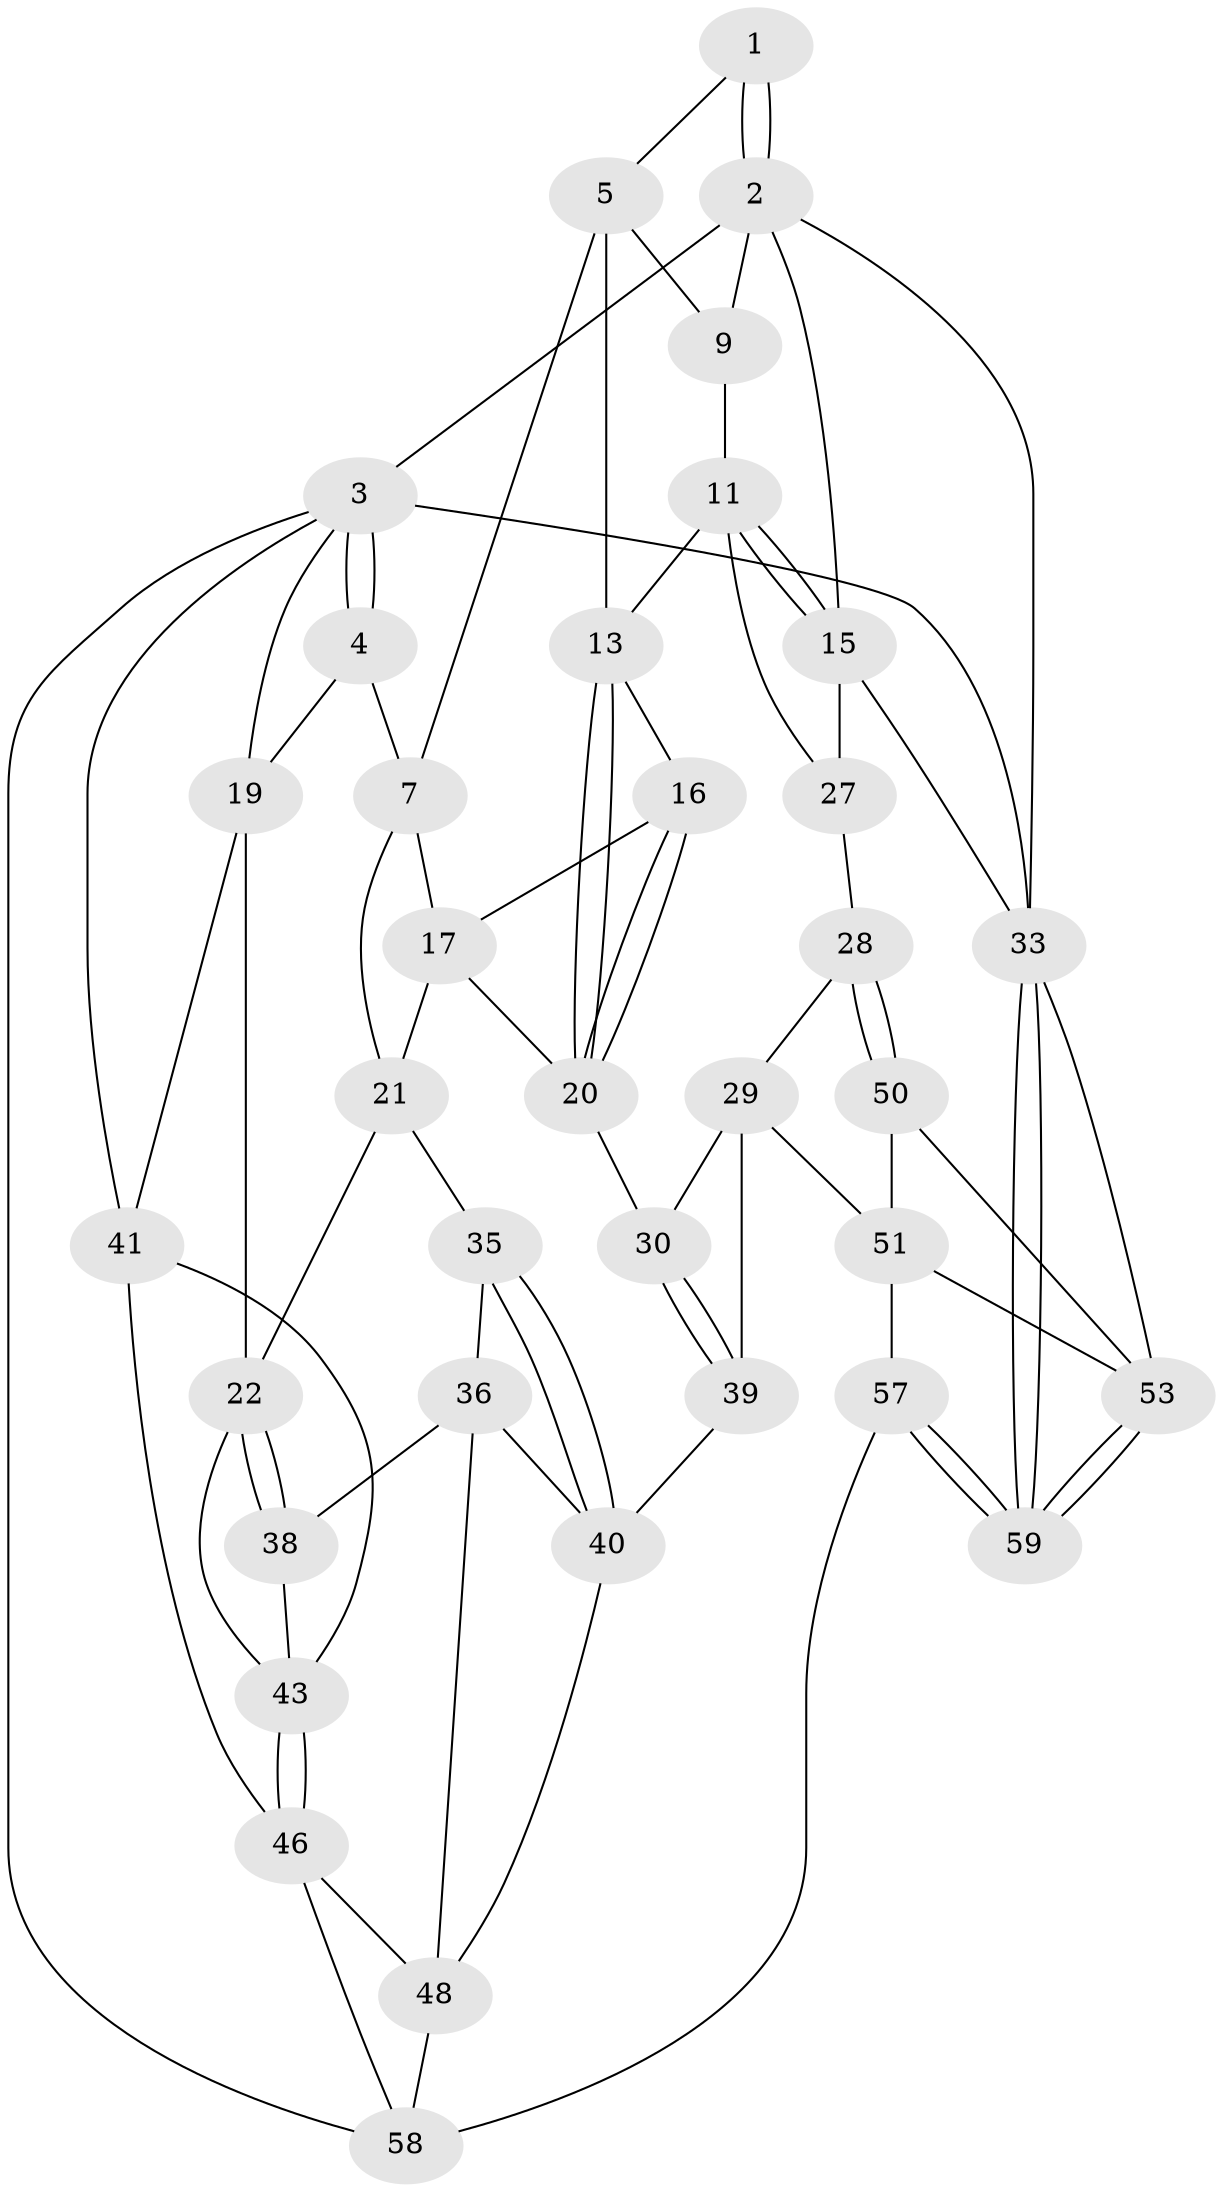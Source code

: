 // Generated by graph-tools (version 1.1) at 2025/24/03/03/25 07:24:37]
// undirected, 36 vertices, 80 edges
graph export_dot {
graph [start="1"]
  node [color=gray90,style=filled];
  1 [pos="+0.2962420219687556+0"];
  2 [pos="+1+0",super="+10"];
  3 [pos="+0+0",super="+42"];
  4 [pos="+0.1502146346355129+0",super="+8"];
  5 [pos="+0.5159609345601088+0.1863483460124664",super="+6"];
  7 [pos="+0.2845494599858245+0.4330997185029018",super="+18"];
  9 [pos="+0.5925025562482029+0.18746960492735912"];
  11 [pos="+0.6770699277761351+0.32766449917729873",super="+12"];
  13 [pos="+0.6859476599717172+0.4935932215851107",super="+14"];
  15 [pos="+1+0.11536621277504823",super="+31"];
  16 [pos="+0.4409230705689433+0.5439184854912819"];
  17 [pos="+0.4052898560417704+0.5393970228200943",super="+26"];
  19 [pos="+0+0.44441077116992045",super="+24"];
  20 [pos="+0.5463582315365473+0.6077936478236777",super="+25"];
  21 [pos="+0.27159125312606885+0.5805372847250085",super="+32"];
  22 [pos="+0.26972185440628677+0.582740160448204",super="+23"];
  27 [pos="+0.8922939911995095+0.5844720187170476"];
  28 [pos="+0.7724949523102042+0.718862599406976"];
  29 [pos="+0.7018469541054513+0.7261861683524847",super="+49"];
  30 [pos="+0.5558145940991465+0.7250428746336544"];
  33 [pos="+1+1",super="+34"];
  35 [pos="+0.390149476247072+0.7163629390797114"];
  36 [pos="+0.31821543918863865+0.809410997406997",super="+37"];
  38 [pos="+0.22532634547736444+0.7058245635070403"];
  39 [pos="+0.5123125235679584+0.8524572441032974"];
  40 [pos="+0.5042601504391966+0.8536779162782817",super="+55"];
  41 [pos="+0+0.8653145511543485",super="+45"];
  43 [pos="+0.12582338151897957+0.7407177832647612",super="+44"];
  46 [pos="+0.14668948740031704+0.9055581792142454",super="+47"];
  48 [pos="+0.22859999591886518+0.8719846398447535",super="+56"];
  50 [pos="+0.7713476038675253+0.7250870245353529"];
  51 [pos="+0.6860338865833964+0.8696303086229296",super="+52"];
  53 [pos="+0.8392044064492836+0.9746631054987724",super="+54"];
  57 [pos="+0.7029590065930035+1"];
  58 [pos="+0.3432832840455353+1",super="+60"];
  59 [pos="+0.8664947151345409+1"];
  1 -- 2;
  1 -- 2;
  1 -- 5;
  2 -- 3;
  2 -- 33;
  2 -- 9;
  2 -- 15;
  3 -- 4;
  3 -- 4;
  3 -- 19;
  3 -- 33;
  3 -- 41;
  3 -- 58;
  4 -- 19;
  4 -- 7;
  5 -- 9;
  5 -- 7;
  5 -- 13;
  7 -- 17;
  7 -- 21;
  9 -- 11;
  11 -- 15;
  11 -- 15;
  11 -- 27;
  11 -- 13;
  13 -- 20;
  13 -- 20;
  13 -- 16;
  15 -- 27;
  15 -- 33;
  16 -- 17;
  16 -- 20;
  16 -- 20;
  17 -- 20;
  17 -- 21;
  19 -- 41;
  19 -- 22;
  20 -- 30;
  21 -- 22;
  21 -- 35;
  22 -- 38;
  22 -- 38;
  22 -- 43;
  27 -- 28;
  28 -- 29;
  28 -- 50;
  28 -- 50;
  29 -- 30;
  29 -- 51;
  29 -- 39;
  30 -- 39;
  30 -- 39;
  33 -- 59;
  33 -- 59;
  33 -- 53;
  35 -- 36;
  35 -- 40;
  35 -- 40;
  36 -- 48;
  36 -- 38;
  36 -- 40;
  38 -- 43;
  39 -- 40;
  40 -- 48;
  41 -- 46;
  41 -- 43;
  43 -- 46;
  43 -- 46;
  46 -- 48;
  46 -- 58;
  48 -- 58;
  50 -- 51;
  50 -- 53;
  51 -- 57;
  51 -- 53;
  53 -- 59;
  53 -- 59;
  57 -- 58;
  57 -- 59;
  57 -- 59;
}
